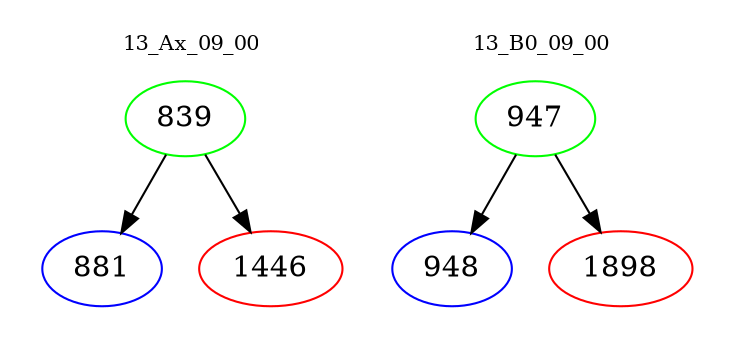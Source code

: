digraph{
subgraph cluster_0 {
color = white
label = "13_Ax_09_00";
fontsize=10;
T0_839 [label="839", color="green"]
T0_839 -> T0_881 [color="black"]
T0_881 [label="881", color="blue"]
T0_839 -> T0_1446 [color="black"]
T0_1446 [label="1446", color="red"]
}
subgraph cluster_1 {
color = white
label = "13_B0_09_00";
fontsize=10;
T1_947 [label="947", color="green"]
T1_947 -> T1_948 [color="black"]
T1_948 [label="948", color="blue"]
T1_947 -> T1_1898 [color="black"]
T1_1898 [label="1898", color="red"]
}
}
